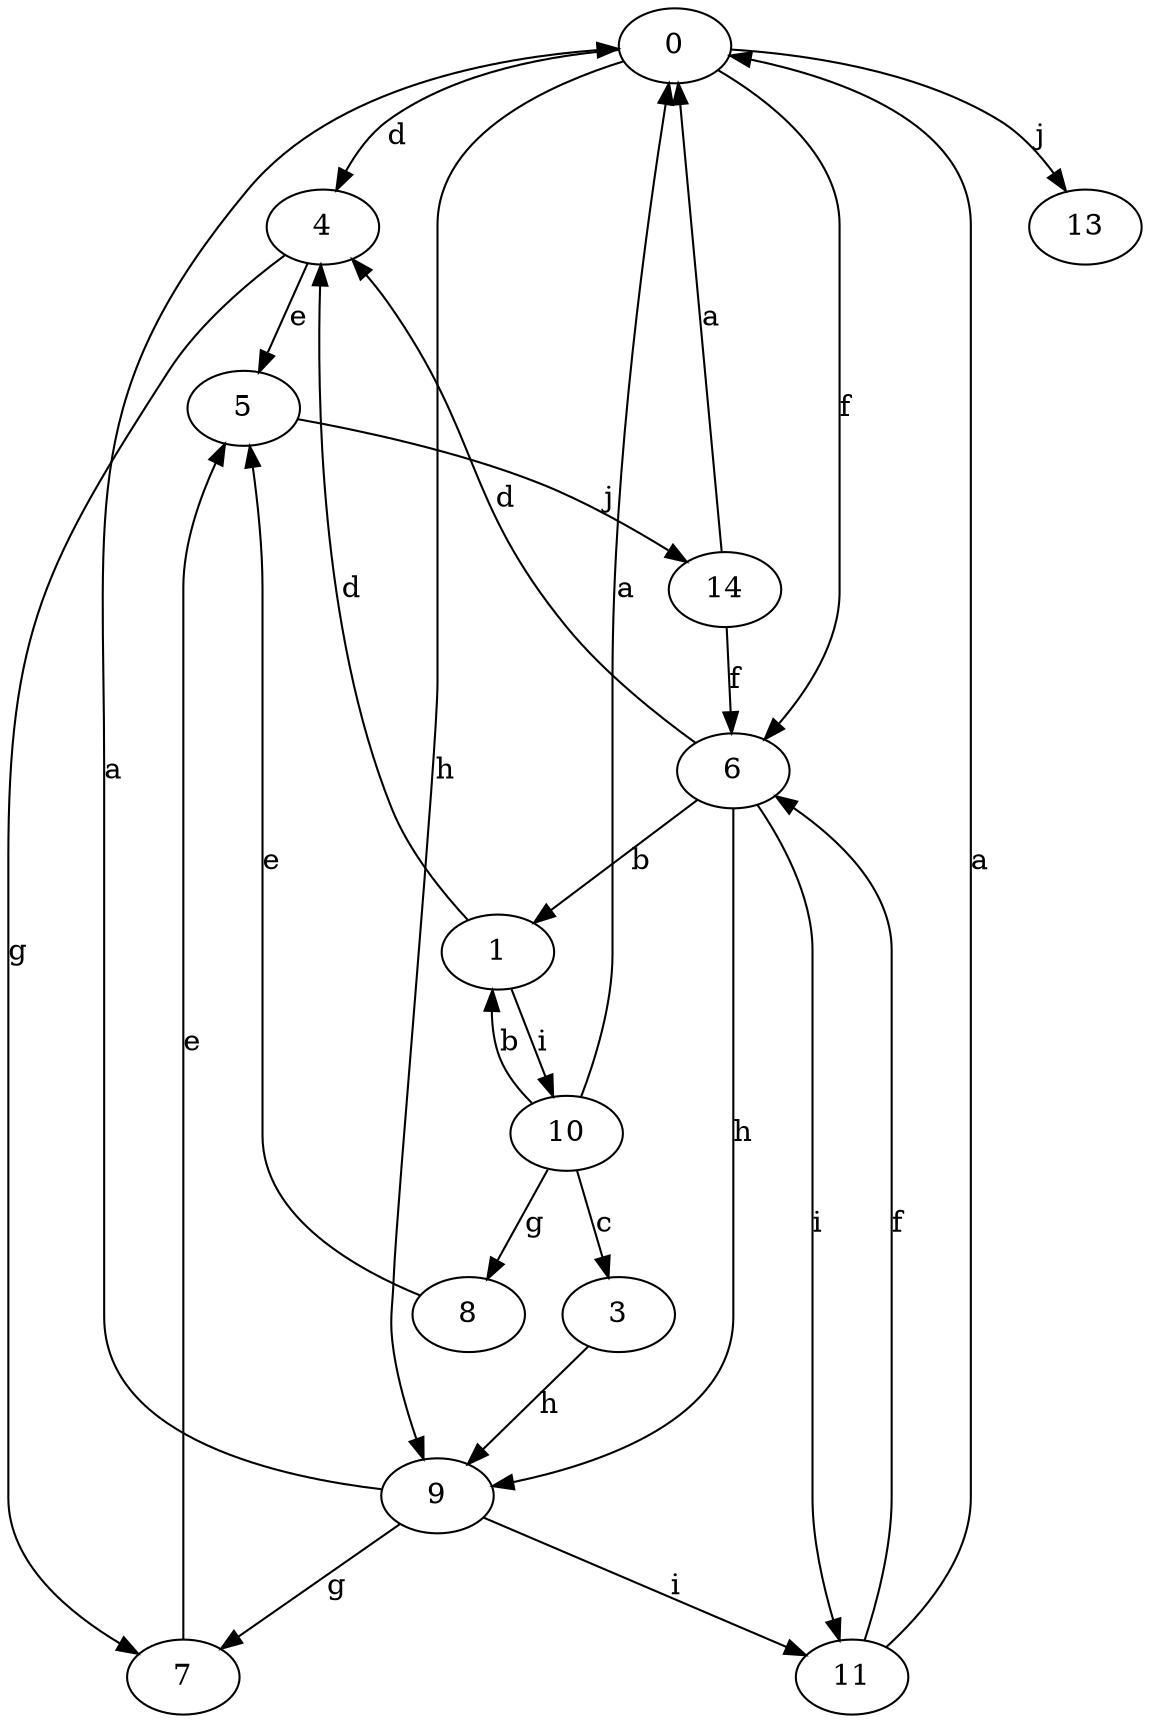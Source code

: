strict digraph  {
0;
1;
3;
4;
5;
6;
7;
8;
9;
10;
11;
13;
14;
0 -> 4  [label=d];
0 -> 6  [label=f];
0 -> 9  [label=h];
0 -> 13  [label=j];
1 -> 4  [label=d];
1 -> 10  [label=i];
3 -> 9  [label=h];
4 -> 5  [label=e];
4 -> 7  [label=g];
5 -> 14  [label=j];
6 -> 1  [label=b];
6 -> 4  [label=d];
6 -> 9  [label=h];
6 -> 11  [label=i];
7 -> 5  [label=e];
8 -> 5  [label=e];
9 -> 0  [label=a];
9 -> 7  [label=g];
9 -> 11  [label=i];
10 -> 0  [label=a];
10 -> 1  [label=b];
10 -> 3  [label=c];
10 -> 8  [label=g];
11 -> 0  [label=a];
11 -> 6  [label=f];
14 -> 0  [label=a];
14 -> 6  [label=f];
}
